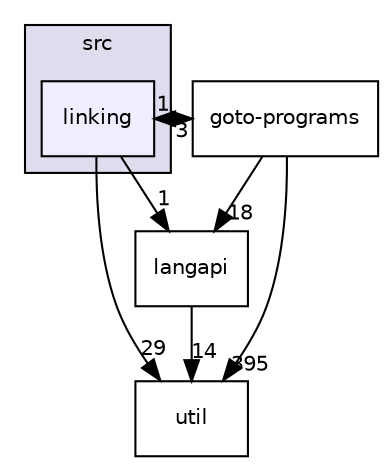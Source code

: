 digraph "/home/runner/work/cbmc-documentation/cbmc-documentation/src/linking" {
  bgcolor=transparent;
  compound=true
  node [ fontsize="10", fontname="Helvetica"];
  edge [ labelfontsize="10", labelfontname="Helvetica"];
  subgraph clusterdir_68267d1309a1af8e8297ef4c3efbcdba {
    graph [ bgcolor="#ddddee", pencolor="black", label="src" fontname="Helvetica", fontsize="10", URL="dir_68267d1309a1af8e8297ef4c3efbcdba.html"]
  dir_7ec25742ab1d47a7a6823282222807fd [shape=box, label="linking", style="filled", fillcolor="#eeeeff", pencolor="black", URL="dir_7ec25742ab1d47a7a6823282222807fd.html"];
  }
  dir_b7878ad5ecbf2506f4125b9d34c97e45 [shape=box label="util" URL="dir_b7878ad5ecbf2506f4125b9d34c97e45.html"];
  dir_807c5b2c83e0c14a10083f60cf67ca05 [shape=box label="goto-programs" URL="dir_807c5b2c83e0c14a10083f60cf67ca05.html"];
  dir_245199dd16b1f3757d78c9dc7747589d [shape=box label="langapi" URL="dir_245199dd16b1f3757d78c9dc7747589d.html"];
  dir_7ec25742ab1d47a7a6823282222807fd->dir_b7878ad5ecbf2506f4125b9d34c97e45 [headlabel="29", labeldistance=1.5 headhref="dir_000031_000036.html"];
  dir_7ec25742ab1d47a7a6823282222807fd->dir_807c5b2c83e0c14a10083f60cf67ca05 [headlabel="1", labeldistance=1.5 headhref="dir_000031_000026.html"];
  dir_7ec25742ab1d47a7a6823282222807fd->dir_245199dd16b1f3757d78c9dc7747589d [headlabel="1", labeldistance=1.5 headhref="dir_000031_000030.html"];
  dir_807c5b2c83e0c14a10083f60cf67ca05->dir_7ec25742ab1d47a7a6823282222807fd [headlabel="3", labeldistance=1.5 headhref="dir_000026_000031.html"];
  dir_807c5b2c83e0c14a10083f60cf67ca05->dir_b7878ad5ecbf2506f4125b9d34c97e45 [headlabel="395", labeldistance=1.5 headhref="dir_000026_000036.html"];
  dir_807c5b2c83e0c14a10083f60cf67ca05->dir_245199dd16b1f3757d78c9dc7747589d [headlabel="18", labeldistance=1.5 headhref="dir_000026_000030.html"];
  dir_245199dd16b1f3757d78c9dc7747589d->dir_b7878ad5ecbf2506f4125b9d34c97e45 [headlabel="14", labeldistance=1.5 headhref="dir_000030_000036.html"];
}
